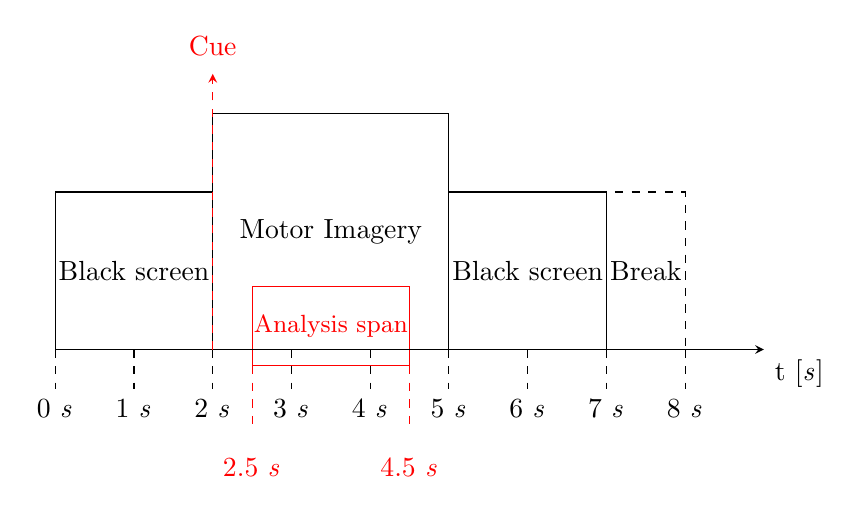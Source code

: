 
\begin{tikzpicture}
\draw[draw=black] (0,0) rectangle ++(2,2) node[pos=.5] {Black screen};
\draw[draw=black] (2,0) rectangle ++(3,3) node[pos=.5] {Motor Imagery};
\draw[draw=black] (5,0) rectangle ++(2,2) node[pos=.5] {Black screen};
\draw[dashed,draw=black] (7,0) rectangle ++(1,2) node[pos=.5] {Break};

\draw[draw=red] (2.5,-0.2) rectangle ++(2,1) node[pos=.5] {\textcolor{red}{\small{Analysis span}}};
\draw[dashed,draw=red] (2.5,0) -- (2.5,-1) node[pos=1.5] {\textcolor{red}{$2.5$~\textit{s}}};
\draw[dashed,draw=red] (4.5,0) -- (4.5,-1) node[pos=1.5] {\textcolor{red}{$4.5$~\textit{s}}};

\draw [-stealth](0,0) -- (9,0) node[below,pos=1.05] {t~[\textit{s}]};

\draw[dashed,draw=black] (0,0) -- (0,-0.5) node[pos=1.5] {$0$~\textit{s}};
\draw[dashed,draw=black] (1,0) -- (1,-0.5) node[pos=1.5] {$1$~\textit{s}};
\draw[dashed,draw=black] (2,0) -- (2,-0.5) node[pos=1.5] {$2$~\textit{s}};

\draw[-stealth,dashed,draw=red] (2,0) -- (2,3.5) node[pos=1.1] {\textcolor{red}{Cue}};

\draw[dashed,draw=black] (3,0) -- (3,-0.5) node[pos=1.5] {$3$~\textit{s}};
\draw[dashed,draw=black] (4,0) -- (4,-0.5) node[pos=1.5] {$4$~\textit{s}};
\draw[dashed,draw=black] (5,0) -- (5,-0.5) node[pos=1.5] {$5$~\textit{s}};
\draw[dashed,draw=black] (6,0) -- (6,-0.5) node[pos=1.5] {$6$~\textit{s}};
\draw[dashed,draw=black] (7,0) -- (7,-0.5) node[pos=1.5] {$7$~\textit{s}};
\draw[dashed,draw=black] (8,0) -- (8,-0.5) node[pos=1.5] {$8$~\textit{s}};
\end{tikzpicture}